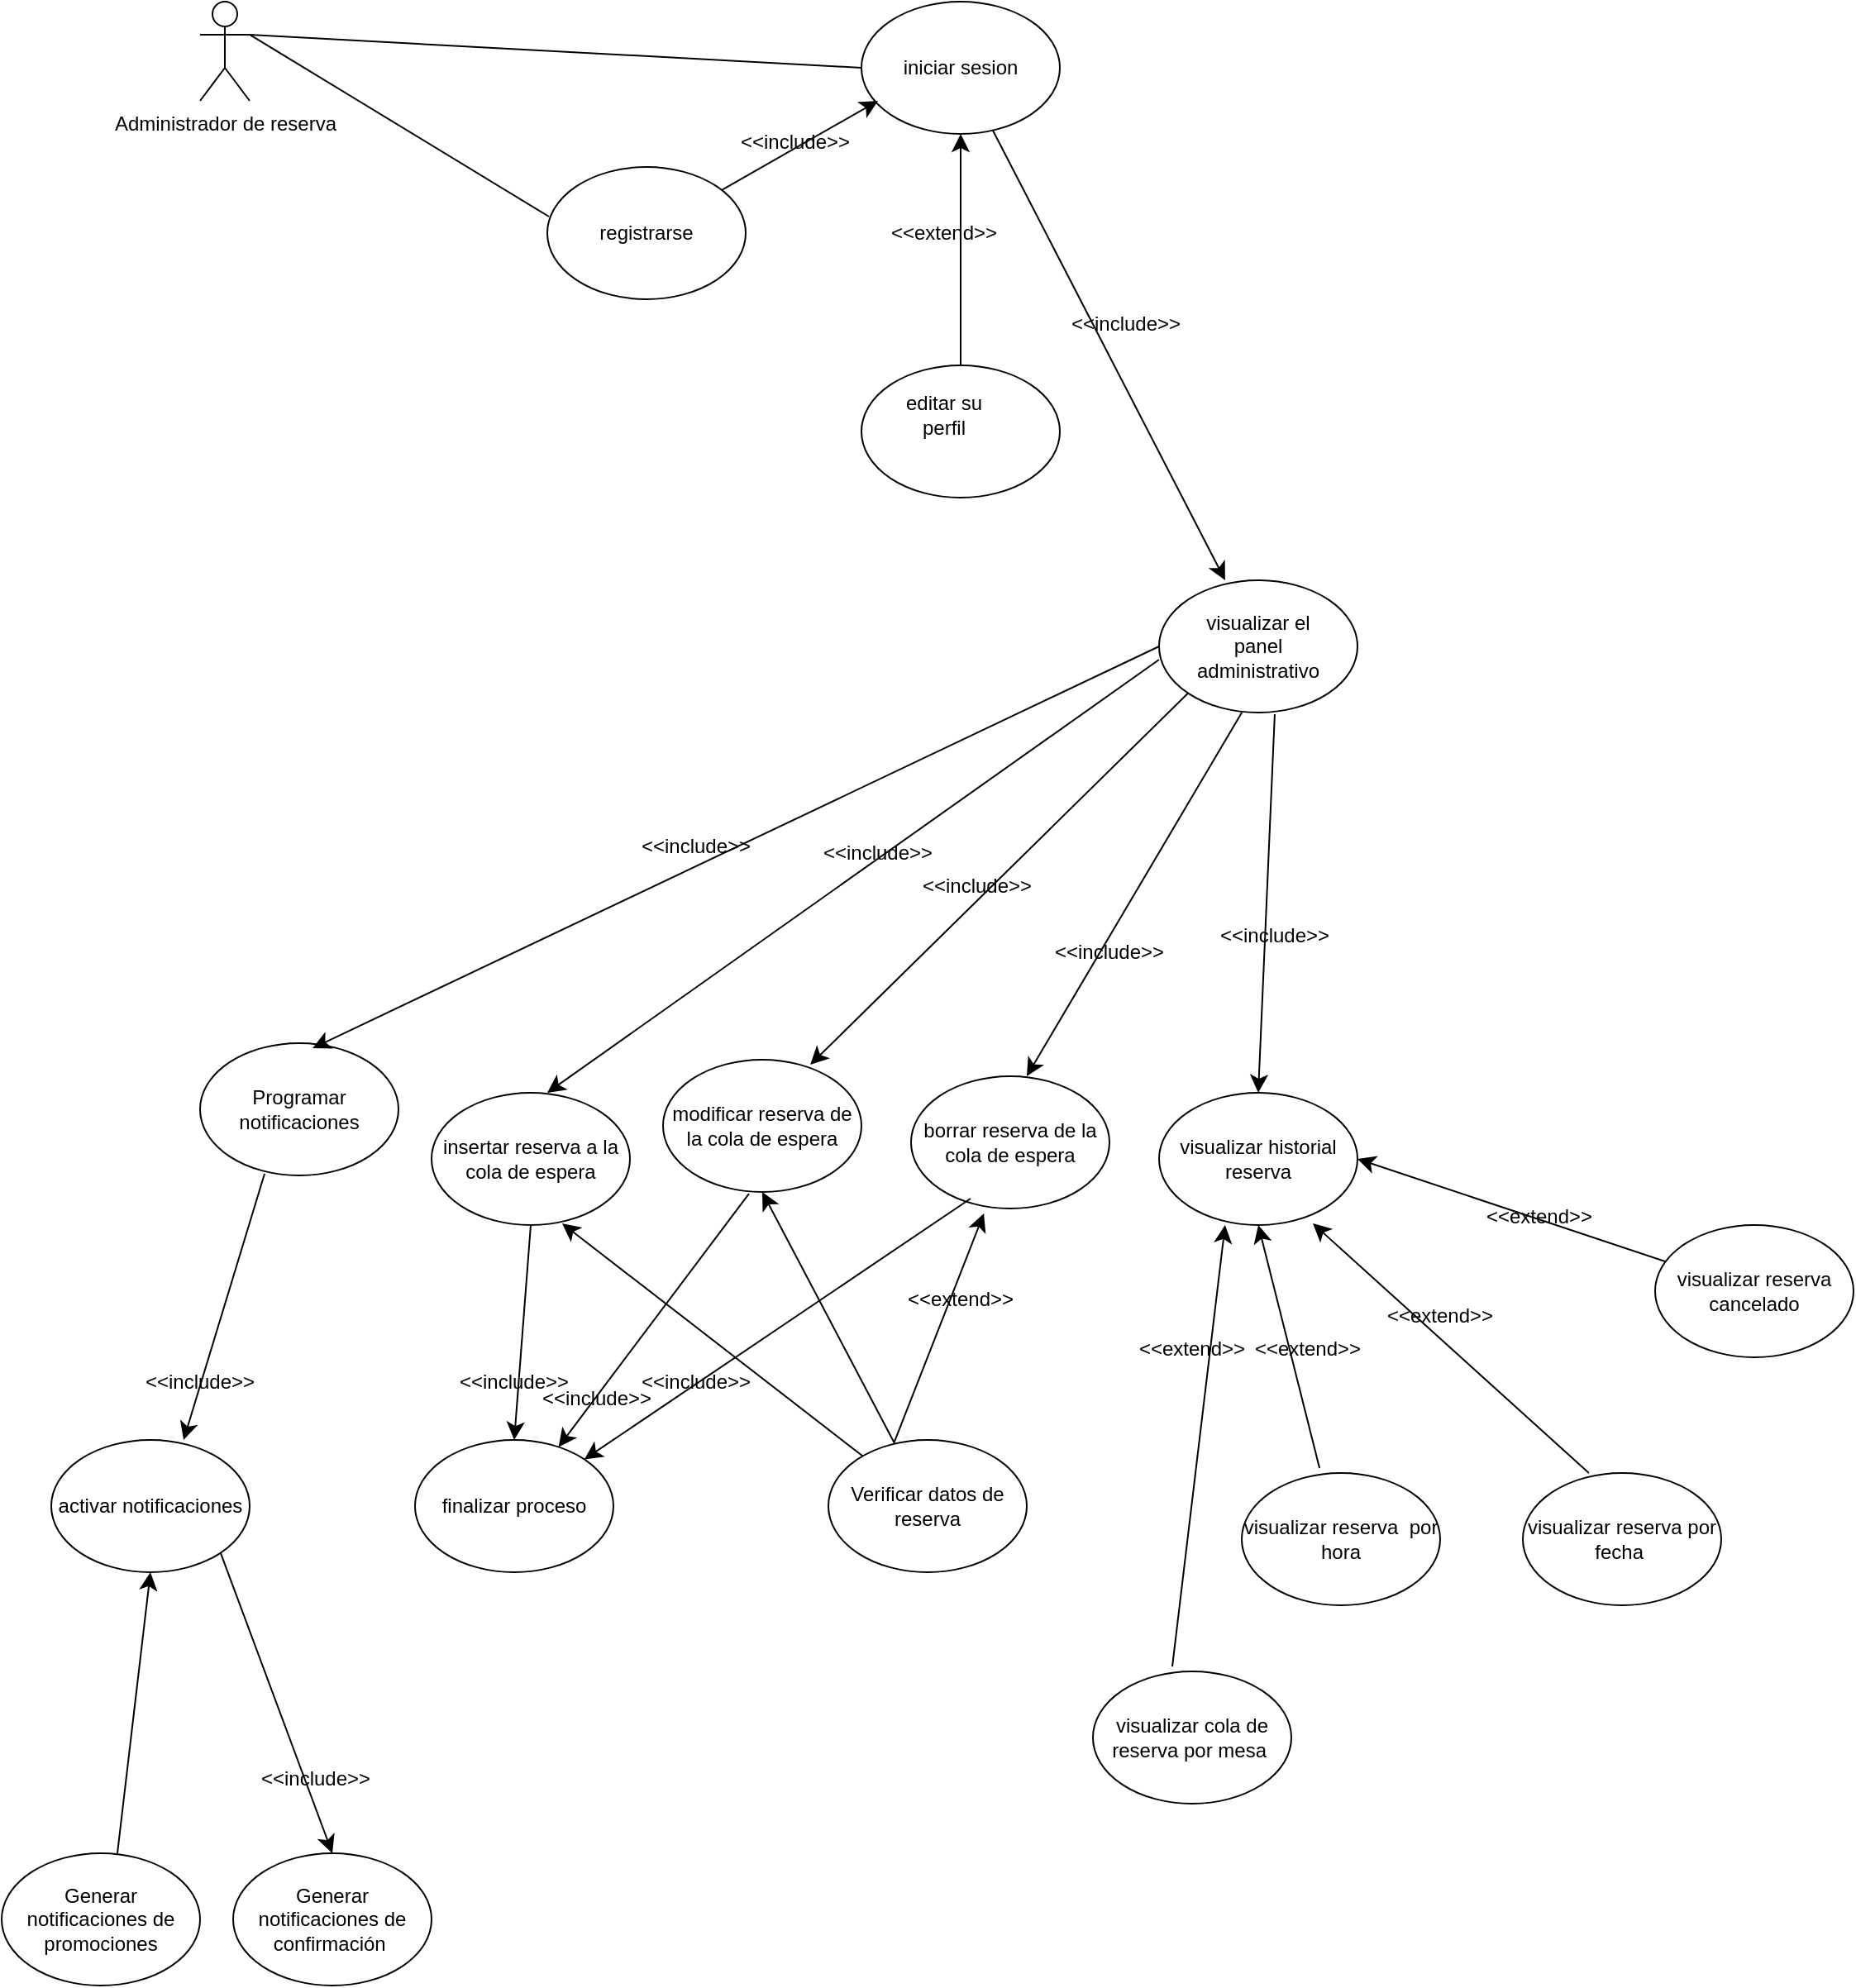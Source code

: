 <mxfile version="27.0.9" pages="2">
  <diagram name="Página-1" id="ytD9OvFIniDt9Gw-ky9y">
    <mxGraphModel dx="1828" dy="1794" grid="1" gridSize="10" guides="1" tooltips="1" connect="1" arrows="1" fold="1" page="1" pageScale="1" pageWidth="827" pageHeight="1169" math="0" shadow="0">
      <root>
        <mxCell id="0" />
        <mxCell id="1" parent="0" />
        <mxCell id="5bAkTIzSgciWWoPXRxzl-1" value="Administrador de reserva" style="shape=umlActor;verticalLabelPosition=bottom;verticalAlign=top;html=1;outlineConnect=0;" vertex="1" parent="1">
          <mxGeometry x="110" y="-1080" width="30" height="60" as="geometry" />
        </mxCell>
        <mxCell id="5bAkTIzSgciWWoPXRxzl-3" value="" style="endArrow=none;html=1;rounded=0;fontSize=12;startSize=8;endSize=8;curved=1;exitX=1;exitY=0.333;exitDx=0;exitDy=0;exitPerimeter=0;entryX=0.008;entryY=0.375;entryDx=0;entryDy=0;entryPerimeter=0;" edge="1" parent="1" source="5bAkTIzSgciWWoPXRxzl-1" target="5bAkTIzSgciWWoPXRxzl-4">
          <mxGeometry width="50" height="50" relative="1" as="geometry">
            <mxPoint x="610" y="270" as="sourcePoint" />
            <mxPoint x="530" y="240" as="targetPoint" />
          </mxGeometry>
        </mxCell>
        <mxCell id="5bAkTIzSgciWWoPXRxzl-4" value="" style="ellipse;whiteSpace=wrap;html=1;" vertex="1" parent="1">
          <mxGeometry x="320" y="-980" width="120" height="80" as="geometry" />
        </mxCell>
        <mxCell id="5bAkTIzSgciWWoPXRxzl-5" value="registrarse" style="text;html=1;align=center;verticalAlign=middle;whiteSpace=wrap;rounded=0;" vertex="1" parent="1">
          <mxGeometry x="350" y="-955" width="60" height="30" as="geometry" />
        </mxCell>
        <mxCell id="5bAkTIzSgciWWoPXRxzl-7" value="iniciar sesion" style="ellipse;whiteSpace=wrap;html=1;" vertex="1" parent="1">
          <mxGeometry x="510" y="-1080" width="120" height="80" as="geometry" />
        </mxCell>
        <mxCell id="5bAkTIzSgciWWoPXRxzl-8" value="" style="endArrow=none;html=1;rounded=0;fontSize=12;startSize=8;endSize=8;curved=1;entryX=0;entryY=0.5;entryDx=0;entryDy=0;" edge="1" parent="1" target="5bAkTIzSgciWWoPXRxzl-7">
          <mxGeometry width="50" height="50" relative="1" as="geometry">
            <mxPoint x="140" y="-1060" as="sourcePoint" />
            <mxPoint x="520" y="170" as="targetPoint" />
          </mxGeometry>
        </mxCell>
        <mxCell id="I6RCWlxkPxrHxxBLjp8A-7" value="" style="ellipse;whiteSpace=wrap;html=1;" vertex="1" parent="1">
          <mxGeometry x="690" y="-730" width="120" height="80" as="geometry" />
        </mxCell>
        <mxCell id="I6RCWlxkPxrHxxBLjp8A-14" value="" style="ellipse;whiteSpace=wrap;html=1;" vertex="1" parent="1">
          <mxGeometry x="510" y="-860" width="120" height="80" as="geometry" />
        </mxCell>
        <mxCell id="I6RCWlxkPxrHxxBLjp8A-15" value="editar su perfil" style="text;html=1;align=center;verticalAlign=middle;whiteSpace=wrap;rounded=0;" vertex="1" parent="1">
          <mxGeometry x="530" y="-845" width="60" height="30" as="geometry" />
        </mxCell>
        <mxCell id="I6RCWlxkPxrHxxBLjp8A-17" value="visualizar el panel administrativo" style="text;html=1;align=center;verticalAlign=middle;whiteSpace=wrap;rounded=0;" vertex="1" parent="1">
          <mxGeometry x="720" y="-705" width="60" height="30" as="geometry" />
        </mxCell>
        <mxCell id="I6RCWlxkPxrHxxBLjp8A-20" value="&amp;lt;&amp;lt;extend&amp;gt;&amp;gt;" style="text;html=1;align=center;verticalAlign=middle;whiteSpace=wrap;rounded=0;" vertex="1" parent="1">
          <mxGeometry x="530" y="-955" width="60" height="30" as="geometry" />
        </mxCell>
        <mxCell id="I6RCWlxkPxrHxxBLjp8A-26" value="" style="endArrow=classic;html=1;rounded=0;fontSize=12;startSize=8;endSize=8;curved=1;" edge="1" parent="1" source="5bAkTIzSgciWWoPXRxzl-4">
          <mxGeometry width="50" height="50" relative="1" as="geometry">
            <mxPoint x="470" y="-970" as="sourcePoint" />
            <mxPoint x="520" y="-1020" as="targetPoint" />
          </mxGeometry>
        </mxCell>
        <mxCell id="I6RCWlxkPxrHxxBLjp8A-27" value="" style="endArrow=classic;html=1;rounded=0;fontSize=12;startSize=8;endSize=8;curved=1;" edge="1" parent="1" source="I6RCWlxkPxrHxxBLjp8A-14" target="5bAkTIzSgciWWoPXRxzl-7">
          <mxGeometry width="50" height="50" relative="1" as="geometry">
            <mxPoint x="390" y="-830" as="sourcePoint" />
            <mxPoint x="440" y="-880" as="targetPoint" />
          </mxGeometry>
        </mxCell>
        <mxCell id="I6RCWlxkPxrHxxBLjp8A-28" value="" style="endArrow=classic;html=1;rounded=0;fontSize=12;startSize=8;endSize=8;curved=1;entryX=0.333;entryY=0;entryDx=0;entryDy=0;entryPerimeter=0;" edge="1" parent="1" source="5bAkTIzSgciWWoPXRxzl-7" target="I6RCWlxkPxrHxxBLjp8A-7">
          <mxGeometry width="50" height="50" relative="1" as="geometry">
            <mxPoint x="620" y="-930" as="sourcePoint" />
            <mxPoint x="670" y="-980" as="targetPoint" />
          </mxGeometry>
        </mxCell>
        <mxCell id="I6RCWlxkPxrHxxBLjp8A-30" value="modificar reserva de la cola de espera" style="ellipse;whiteSpace=wrap;html=1;" vertex="1" parent="1">
          <mxGeometry x="390" y="-440" width="120" height="80" as="geometry" />
        </mxCell>
        <mxCell id="I6RCWlxkPxrHxxBLjp8A-31" value="insertar reserva a la cola de espera" style="ellipse;whiteSpace=wrap;html=1;" vertex="1" parent="1">
          <mxGeometry x="250" y="-420" width="120" height="80" as="geometry" />
        </mxCell>
        <mxCell id="I6RCWlxkPxrHxxBLjp8A-32" value="borrar reserva de la cola de espera" style="ellipse;whiteSpace=wrap;html=1;" vertex="1" parent="1">
          <mxGeometry x="540" y="-430" width="120" height="80" as="geometry" />
        </mxCell>
        <mxCell id="I6RCWlxkPxrHxxBLjp8A-33" value="" style="ellipse;whiteSpace=wrap;html=1;" vertex="1" parent="1">
          <mxGeometry x="110" y="-450" width="120" height="80" as="geometry" />
        </mxCell>
        <mxCell id="I6RCWlxkPxrHxxBLjp8A-35" value="" style="endArrow=classic;html=1;rounded=0;fontSize=12;startSize=8;endSize=8;curved=1;exitX=0.417;exitY=1;exitDx=0;exitDy=0;exitPerimeter=0;entryX=0.583;entryY=0;entryDx=0;entryDy=0;entryPerimeter=0;" edge="1" parent="1" source="I6RCWlxkPxrHxxBLjp8A-7" target="I6RCWlxkPxrHxxBLjp8A-32">
          <mxGeometry width="50" height="50" relative="1" as="geometry">
            <mxPoint x="680" y="-600" as="sourcePoint" />
            <mxPoint x="730" y="-650" as="targetPoint" />
          </mxGeometry>
        </mxCell>
        <mxCell id="I6RCWlxkPxrHxxBLjp8A-36" value="" style="endArrow=classic;html=1;rounded=0;fontSize=12;startSize=8;endSize=8;curved=1;entryX=0.742;entryY=0.038;entryDx=0;entryDy=0;entryPerimeter=0;exitX=0;exitY=1;exitDx=0;exitDy=0;" edge="1" parent="1" source="I6RCWlxkPxrHxxBLjp8A-7" target="I6RCWlxkPxrHxxBLjp8A-30">
          <mxGeometry width="50" height="50" relative="1" as="geometry">
            <mxPoint x="600" y="-610" as="sourcePoint" />
            <mxPoint x="650" y="-660" as="targetPoint" />
          </mxGeometry>
        </mxCell>
        <mxCell id="I6RCWlxkPxrHxxBLjp8A-37" value="" style="endArrow=classic;html=1;rounded=0;fontSize=12;startSize=8;endSize=8;curved=1;entryX=0.583;entryY=0;entryDx=0;entryDy=0;entryPerimeter=0;exitX=0;exitY=0.6;exitDx=0;exitDy=0;exitPerimeter=0;" edge="1" parent="1" source="I6RCWlxkPxrHxxBLjp8A-7" target="I6RCWlxkPxrHxxBLjp8A-31">
          <mxGeometry width="50" height="50" relative="1" as="geometry">
            <mxPoint x="430" y="-590" as="sourcePoint" />
            <mxPoint x="480" y="-640" as="targetPoint" />
          </mxGeometry>
        </mxCell>
        <mxCell id="I6RCWlxkPxrHxxBLjp8A-38" value="" style="endArrow=classic;html=1;rounded=0;fontSize=12;startSize=8;endSize=8;curved=1;entryX=0.567;entryY=0.038;entryDx=0;entryDy=0;entryPerimeter=0;exitX=0;exitY=0.5;exitDx=0;exitDy=0;" edge="1" parent="1" source="I6RCWlxkPxrHxxBLjp8A-7" target="I6RCWlxkPxrHxxBLjp8A-33">
          <mxGeometry width="50" height="50" relative="1" as="geometry">
            <mxPoint x="430" y="-590" as="sourcePoint" />
            <mxPoint x="480" y="-640" as="targetPoint" />
          </mxGeometry>
        </mxCell>
        <mxCell id="I6RCWlxkPxrHxxBLjp8A-39" value="Programar notificaciones" style="text;html=1;align=center;verticalAlign=middle;whiteSpace=wrap;rounded=0;" vertex="1" parent="1">
          <mxGeometry x="140" y="-425" width="60" height="30" as="geometry" />
        </mxCell>
        <mxCell id="I6RCWlxkPxrHxxBLjp8A-40" value="activar notificaciones" style="ellipse;whiteSpace=wrap;html=1;" vertex="1" parent="1">
          <mxGeometry x="20" y="-210" width="120" height="80" as="geometry" />
        </mxCell>
        <mxCell id="I6RCWlxkPxrHxxBLjp8A-42" value="" style="endArrow=classic;html=1;rounded=0;fontSize=12;startSize=8;endSize=8;curved=1;exitX=0.325;exitY=0.988;exitDx=0;exitDy=0;exitPerimeter=0;entryX=0.667;entryY=0;entryDx=0;entryDy=0;entryPerimeter=0;" edge="1" parent="1" source="I6RCWlxkPxrHxxBLjp8A-33" target="I6RCWlxkPxrHxxBLjp8A-40">
          <mxGeometry width="50" height="50" relative="1" as="geometry">
            <mxPoint x="320" y="-230" as="sourcePoint" />
            <mxPoint x="370" y="-280" as="targetPoint" />
          </mxGeometry>
        </mxCell>
        <mxCell id="I6RCWlxkPxrHxxBLjp8A-43" value="Generar notificaciones de promociones" style="ellipse;whiteSpace=wrap;html=1;" vertex="1" parent="1">
          <mxGeometry x="-10" y="40" width="120" height="80" as="geometry" />
        </mxCell>
        <mxCell id="I6RCWlxkPxrHxxBLjp8A-44" value="Generar notificaciones de confirmación&amp;nbsp;" style="ellipse;whiteSpace=wrap;html=1;" vertex="1" parent="1">
          <mxGeometry x="130" y="40" width="120" height="80" as="geometry" />
        </mxCell>
        <mxCell id="I6RCWlxkPxrHxxBLjp8A-45" style="edgeStyle=none;curved=1;rounded=0;orthogonalLoop=1;jettySize=auto;html=1;exitX=0.5;exitY=0;exitDx=0;exitDy=0;fontSize=12;startSize=8;endSize=8;" edge="1" parent="1" source="I6RCWlxkPxrHxxBLjp8A-44" target="I6RCWlxkPxrHxxBLjp8A-44">
          <mxGeometry relative="1" as="geometry" />
        </mxCell>
        <mxCell id="I6RCWlxkPxrHxxBLjp8A-46" value="" style="endArrow=classic;html=1;rounded=0;fontSize=12;startSize=8;endSize=8;curved=1;entryX=0.5;entryY=1;entryDx=0;entryDy=0;" edge="1" parent="1" target="I6RCWlxkPxrHxxBLjp8A-40">
          <mxGeometry width="50" height="50" relative="1" as="geometry">
            <mxPoint x="60" y="40" as="sourcePoint" />
            <mxPoint x="100" as="targetPoint" />
          </mxGeometry>
        </mxCell>
        <mxCell id="I6RCWlxkPxrHxxBLjp8A-49" value="" style="endArrow=classic;html=1;rounded=0;fontSize=12;startSize=8;endSize=8;curved=1;exitX=1;exitY=1;exitDx=0;exitDy=0;entryX=0.5;entryY=0;entryDx=0;entryDy=0;" edge="1" parent="1" source="I6RCWlxkPxrHxxBLjp8A-40" target="I6RCWlxkPxrHxxBLjp8A-44">
          <mxGeometry width="50" height="50" relative="1" as="geometry">
            <mxPoint x="320" y="10" as="sourcePoint" />
            <mxPoint x="370" y="-40" as="targetPoint" />
          </mxGeometry>
        </mxCell>
        <mxCell id="I6RCWlxkPxrHxxBLjp8A-50" value="Verificar datos de reserva" style="ellipse;whiteSpace=wrap;html=1;" vertex="1" parent="1">
          <mxGeometry x="490" y="-210" width="120" height="80" as="geometry" />
        </mxCell>
        <mxCell id="I6RCWlxkPxrHxxBLjp8A-51" value="finalizar proceso" style="ellipse;whiteSpace=wrap;html=1;" vertex="1" parent="1">
          <mxGeometry x="240" y="-210" width="120" height="80" as="geometry" />
        </mxCell>
        <mxCell id="I6RCWlxkPxrHxxBLjp8A-52" value="" style="endArrow=classic;html=1;rounded=0;fontSize=12;startSize=8;endSize=8;curved=1;exitX=0.5;exitY=1;exitDx=0;exitDy=0;entryX=0.5;entryY=0;entryDx=0;entryDy=0;" edge="1" parent="1" source="I6RCWlxkPxrHxxBLjp8A-31" target="I6RCWlxkPxrHxxBLjp8A-51">
          <mxGeometry width="50" height="50" relative="1" as="geometry">
            <mxPoint x="320" y="-230" as="sourcePoint" />
            <mxPoint x="300" y="-220" as="targetPoint" />
          </mxGeometry>
        </mxCell>
        <mxCell id="I6RCWlxkPxrHxxBLjp8A-53" value="" style="endArrow=classic;html=1;rounded=0;fontSize=12;startSize=8;endSize=8;curved=1;exitX=0.433;exitY=1.013;exitDx=0;exitDy=0;exitPerimeter=0;" edge="1" parent="1" source="I6RCWlxkPxrHxxBLjp8A-30" target="I6RCWlxkPxrHxxBLjp8A-51">
          <mxGeometry width="50" height="50" relative="1" as="geometry">
            <mxPoint x="320" y="-230" as="sourcePoint" />
            <mxPoint x="370" y="-280" as="targetPoint" />
          </mxGeometry>
        </mxCell>
        <mxCell id="I6RCWlxkPxrHxxBLjp8A-54" value="" style="endArrow=classic;html=1;rounded=0;fontSize=12;startSize=8;endSize=8;curved=1;entryX=1;entryY=0;entryDx=0;entryDy=0;exitX=0.3;exitY=0.925;exitDx=0;exitDy=0;exitPerimeter=0;" edge="1" parent="1" source="I6RCWlxkPxrHxxBLjp8A-32" target="I6RCWlxkPxrHxxBLjp8A-51">
          <mxGeometry width="50" height="50" relative="1" as="geometry">
            <mxPoint x="320" y="-230" as="sourcePoint" />
            <mxPoint x="370" y="-280" as="targetPoint" />
          </mxGeometry>
        </mxCell>
        <mxCell id="I6RCWlxkPxrHxxBLjp8A-56" value="" style="endArrow=classic;html=1;rounded=0;fontSize=12;startSize=8;endSize=8;curved=1;exitX=0.333;exitY=0.013;exitDx=0;exitDy=0;exitPerimeter=0;entryX=0.367;entryY=1.038;entryDx=0;entryDy=0;entryPerimeter=0;" edge="1" parent="1" source="I6RCWlxkPxrHxxBLjp8A-50" target="I6RCWlxkPxrHxxBLjp8A-32">
          <mxGeometry width="50" height="50" relative="1" as="geometry">
            <mxPoint x="490" y="-230" as="sourcePoint" />
            <mxPoint x="540" y="-280" as="targetPoint" />
          </mxGeometry>
        </mxCell>
        <mxCell id="I6RCWlxkPxrHxxBLjp8A-57" value="" style="endArrow=classic;html=1;rounded=0;fontSize=12;startSize=8;endSize=8;curved=1;entryX=0.5;entryY=1;entryDx=0;entryDy=0;" edge="1" parent="1" source="I6RCWlxkPxrHxxBLjp8A-50" target="I6RCWlxkPxrHxxBLjp8A-30">
          <mxGeometry width="50" height="50" relative="1" as="geometry">
            <mxPoint x="490" y="-230" as="sourcePoint" />
            <mxPoint x="540" y="-280" as="targetPoint" />
          </mxGeometry>
        </mxCell>
        <mxCell id="I6RCWlxkPxrHxxBLjp8A-58" value="" style="endArrow=classic;html=1;rounded=0;fontSize=12;startSize=8;endSize=8;curved=1;entryX=0.658;entryY=0.988;entryDx=0;entryDy=0;entryPerimeter=0;" edge="1" parent="1" source="I6RCWlxkPxrHxxBLjp8A-50" target="I6RCWlxkPxrHxxBLjp8A-31">
          <mxGeometry width="50" height="50" relative="1" as="geometry">
            <mxPoint x="490" y="-230" as="sourcePoint" />
            <mxPoint x="540" y="-280" as="targetPoint" />
          </mxGeometry>
        </mxCell>
        <mxCell id="I6RCWlxkPxrHxxBLjp8A-59" value="visualizar historial reserva" style="ellipse;whiteSpace=wrap;html=1;" vertex="1" parent="1">
          <mxGeometry x="690" y="-420" width="120" height="80" as="geometry" />
        </mxCell>
        <mxCell id="I6RCWlxkPxrHxxBLjp8A-60" value="" style="endArrow=classic;html=1;rounded=0;fontSize=12;startSize=8;endSize=8;curved=1;exitX=0.583;exitY=1.013;exitDx=0;exitDy=0;exitPerimeter=0;entryX=0.5;entryY=0;entryDx=0;entryDy=0;" edge="1" parent="1" source="I6RCWlxkPxrHxxBLjp8A-7" target="I6RCWlxkPxrHxxBLjp8A-59">
          <mxGeometry width="50" height="50" relative="1" as="geometry">
            <mxPoint x="725" y="-410" as="sourcePoint" />
            <mxPoint x="775" y="-460" as="targetPoint" />
          </mxGeometry>
        </mxCell>
        <mxCell id="I6RCWlxkPxrHxxBLjp8A-61" value="visualizar reserva por fecha&amp;nbsp;" style="ellipse;whiteSpace=wrap;html=1;" vertex="1" parent="1">
          <mxGeometry x="910" y="-190" width="120" height="80" as="geometry" />
        </mxCell>
        <mxCell id="I6RCWlxkPxrHxxBLjp8A-62" value="visualizar reserva&amp;nbsp; por hora" style="ellipse;whiteSpace=wrap;html=1;" vertex="1" parent="1">
          <mxGeometry x="740" y="-190" width="120" height="80" as="geometry" />
        </mxCell>
        <mxCell id="I6RCWlxkPxrHxxBLjp8A-69" style="edgeStyle=none;curved=1;rounded=0;orthogonalLoop=1;jettySize=auto;html=1;entryX=1;entryY=0.5;entryDx=0;entryDy=0;fontSize=12;startSize=8;endSize=8;" edge="1" parent="1" source="I6RCWlxkPxrHxxBLjp8A-63" target="I6RCWlxkPxrHxxBLjp8A-59">
          <mxGeometry relative="1" as="geometry" />
        </mxCell>
        <mxCell id="I6RCWlxkPxrHxxBLjp8A-63" value="visualizar reserva cancelado" style="ellipse;whiteSpace=wrap;html=1;" vertex="1" parent="1">
          <mxGeometry x="990" y="-340" width="120" height="80" as="geometry" />
        </mxCell>
        <mxCell id="I6RCWlxkPxrHxxBLjp8A-64" value="visualizar cola de reserva por mesa&amp;nbsp;" style="ellipse;whiteSpace=wrap;html=1;" vertex="1" parent="1">
          <mxGeometry x="650" y="-70" width="120" height="80" as="geometry" />
        </mxCell>
        <mxCell id="I6RCWlxkPxrHxxBLjp8A-65" value="" style="endArrow=classic;html=1;rounded=0;fontSize=12;startSize=8;endSize=8;curved=1;exitX=0.392;exitY=-0.037;exitDx=0;exitDy=0;exitPerimeter=0;entryX=0.5;entryY=1;entryDx=0;entryDy=0;" edge="1" parent="1" source="I6RCWlxkPxrHxxBLjp8A-62" target="I6RCWlxkPxrHxxBLjp8A-59">
          <mxGeometry width="50" height="50" relative="1" as="geometry">
            <mxPoint x="570" y="-220" as="sourcePoint" />
            <mxPoint x="620" y="-270" as="targetPoint" />
          </mxGeometry>
        </mxCell>
        <mxCell id="I6RCWlxkPxrHxxBLjp8A-66" value="" style="endArrow=classic;html=1;rounded=0;fontSize=12;startSize=8;endSize=8;curved=1;entryX=0.333;entryY=1;entryDx=0;entryDy=0;entryPerimeter=0;exitX=0.4;exitY=-0.037;exitDx=0;exitDy=0;exitPerimeter=0;" edge="1" parent="1" source="I6RCWlxkPxrHxxBLjp8A-64" target="I6RCWlxkPxrHxxBLjp8A-59">
          <mxGeometry width="50" height="50" relative="1" as="geometry">
            <mxPoint x="690" y="-80" as="sourcePoint" />
            <mxPoint x="620" y="-270" as="targetPoint" />
          </mxGeometry>
        </mxCell>
        <mxCell id="I6RCWlxkPxrHxxBLjp8A-67" value="" style="endArrow=classic;html=1;rounded=0;fontSize=12;startSize=8;endSize=8;curved=1;exitX=0.333;exitY=0;exitDx=0;exitDy=0;exitPerimeter=0;entryX=0.775;entryY=0.988;entryDx=0;entryDy=0;entryPerimeter=0;" edge="1" parent="1" source="I6RCWlxkPxrHxxBLjp8A-61" target="I6RCWlxkPxrHxxBLjp8A-59">
          <mxGeometry width="50" height="50" relative="1" as="geometry">
            <mxPoint x="920" y="-200" as="sourcePoint" />
            <mxPoint x="970" y="-250" as="targetPoint" />
          </mxGeometry>
        </mxCell>
        <mxCell id="I6RCWlxkPxrHxxBLjp8A-71" value="&amp;lt;&amp;lt;extend&amp;gt;&amp;gt;" style="text;html=1;align=center;verticalAlign=middle;whiteSpace=wrap;rounded=0;" vertex="1" parent="1">
          <mxGeometry x="750" y="-280" width="60" height="30" as="geometry" />
        </mxCell>
        <mxCell id="I6RCWlxkPxrHxxBLjp8A-72" value="&amp;lt;&amp;lt;extend&amp;gt;&amp;gt;" style="text;html=1;align=center;verticalAlign=middle;whiteSpace=wrap;rounded=0;" vertex="1" parent="1">
          <mxGeometry x="830" y="-300" width="60" height="30" as="geometry" />
        </mxCell>
        <mxCell id="I6RCWlxkPxrHxxBLjp8A-73" value="&amp;lt;&amp;lt;extend&amp;gt;&amp;gt;" style="text;html=1;align=center;verticalAlign=middle;whiteSpace=wrap;rounded=0;" vertex="1" parent="1">
          <mxGeometry x="890" y="-360" width="60" height="30" as="geometry" />
        </mxCell>
        <mxCell id="I6RCWlxkPxrHxxBLjp8A-76" value="&amp;lt;&amp;lt;extend&amp;gt;&amp;gt;" style="text;html=1;align=center;verticalAlign=middle;whiteSpace=wrap;rounded=0;" vertex="1" parent="1">
          <mxGeometry x="680" y="-280" width="60" height="30" as="geometry" />
        </mxCell>
        <mxCell id="I6RCWlxkPxrHxxBLjp8A-77" value="&amp;lt;&amp;lt;extend&amp;gt;&amp;gt;" style="text;html=1;align=center;verticalAlign=middle;whiteSpace=wrap;rounded=0;" vertex="1" parent="1">
          <mxGeometry x="540" y="-310" width="60" height="30" as="geometry" />
        </mxCell>
        <mxCell id="I6RCWlxkPxrHxxBLjp8A-78" value="&amp;lt;&amp;lt;include&amp;gt;&amp;gt;" style="text;html=1;align=center;verticalAlign=middle;whiteSpace=wrap;rounded=0;" vertex="1" parent="1">
          <mxGeometry x="440" y="-1010" width="60" height="30" as="geometry" />
        </mxCell>
        <mxCell id="I6RCWlxkPxrHxxBLjp8A-79" value="&amp;lt;&amp;lt;include&amp;gt;&amp;gt;" style="text;html=1;align=center;verticalAlign=middle;whiteSpace=wrap;rounded=0;" vertex="1" parent="1">
          <mxGeometry x="640" y="-900" width="60" height="30" as="geometry" />
        </mxCell>
        <mxCell id="I6RCWlxkPxrHxxBLjp8A-81" value="&amp;lt;&amp;lt;include&amp;gt;&amp;gt;" style="text;html=1;align=center;verticalAlign=middle;whiteSpace=wrap;rounded=0;" vertex="1" parent="1">
          <mxGeometry x="380" y="-584" width="60" height="30" as="geometry" />
        </mxCell>
        <mxCell id="I6RCWlxkPxrHxxBLjp8A-82" value="&amp;lt;&amp;lt;include&amp;gt;&amp;gt;" style="text;html=1;align=center;verticalAlign=middle;whiteSpace=wrap;rounded=0;" vertex="1" parent="1">
          <mxGeometry x="490" y="-580" width="60" height="30" as="geometry" />
        </mxCell>
        <mxCell id="I6RCWlxkPxrHxxBLjp8A-84" value="&amp;lt;&amp;lt;include&amp;gt;&amp;gt;" style="text;html=1;align=center;verticalAlign=middle;whiteSpace=wrap;rounded=0;" vertex="1" parent="1">
          <mxGeometry x="550" y="-560" width="60" height="30" as="geometry" />
        </mxCell>
        <mxCell id="I6RCWlxkPxrHxxBLjp8A-85" value="&amp;lt;&amp;lt;include&amp;gt;&amp;gt;" style="text;html=1;align=center;verticalAlign=middle;whiteSpace=wrap;rounded=0;" vertex="1" parent="1">
          <mxGeometry x="630" y="-520" width="60" height="30" as="geometry" />
        </mxCell>
        <mxCell id="I6RCWlxkPxrHxxBLjp8A-86" value="&amp;lt;&amp;lt;include&amp;gt;&amp;gt;" style="text;html=1;align=center;verticalAlign=middle;whiteSpace=wrap;rounded=0;" vertex="1" parent="1">
          <mxGeometry x="730" y="-530" width="60" height="30" as="geometry" />
        </mxCell>
        <mxCell id="I6RCWlxkPxrHxxBLjp8A-87" value="&amp;lt;&amp;lt;include&amp;gt;&amp;gt;" style="text;html=1;align=center;verticalAlign=middle;whiteSpace=wrap;rounded=0;" vertex="1" parent="1">
          <mxGeometry x="380" y="-260" width="60" height="30" as="geometry" />
        </mxCell>
        <mxCell id="I6RCWlxkPxrHxxBLjp8A-88" value="&amp;lt;&amp;lt;include&amp;gt;&amp;gt;" style="text;html=1;align=center;verticalAlign=middle;whiteSpace=wrap;rounded=0;" vertex="1" parent="1">
          <mxGeometry x="320" y="-250" width="60" height="30" as="geometry" />
        </mxCell>
        <mxCell id="I6RCWlxkPxrHxxBLjp8A-89" value="&amp;lt;&amp;lt;include&amp;gt;&amp;gt;" style="text;html=1;align=center;verticalAlign=middle;whiteSpace=wrap;rounded=0;" vertex="1" parent="1">
          <mxGeometry x="270" y="-260" width="60" height="30" as="geometry" />
        </mxCell>
        <mxCell id="I6RCWlxkPxrHxxBLjp8A-90" value="&amp;lt;&amp;lt;include&amp;gt;&amp;gt;" style="text;html=1;align=center;verticalAlign=middle;whiteSpace=wrap;rounded=0;" vertex="1" parent="1">
          <mxGeometry x="80" y="-260" width="60" height="30" as="geometry" />
        </mxCell>
        <mxCell id="I6RCWlxkPxrHxxBLjp8A-91" value="&amp;lt;&amp;lt;include&amp;gt;&amp;gt;" style="text;html=1;align=center;verticalAlign=middle;whiteSpace=wrap;rounded=0;" vertex="1" parent="1">
          <mxGeometry x="150" y="-20" width="60" height="30" as="geometry" />
        </mxCell>
      </root>
    </mxGraphModel>
  </diagram>
  <diagram id="MYWY5VJZZRicxx3B5Wb0" name="Página-2">
    <mxGraphModel dx="751" dy="469" grid="0" gridSize="10" guides="1" tooltips="1" connect="1" arrows="1" fold="1" page="0" pageScale="1" pageWidth="827" pageHeight="1169" math="0" shadow="0">
      <root>
        <mxCell id="0" />
        <mxCell id="1" parent="0" />
      </root>
    </mxGraphModel>
  </diagram>
</mxfile>
